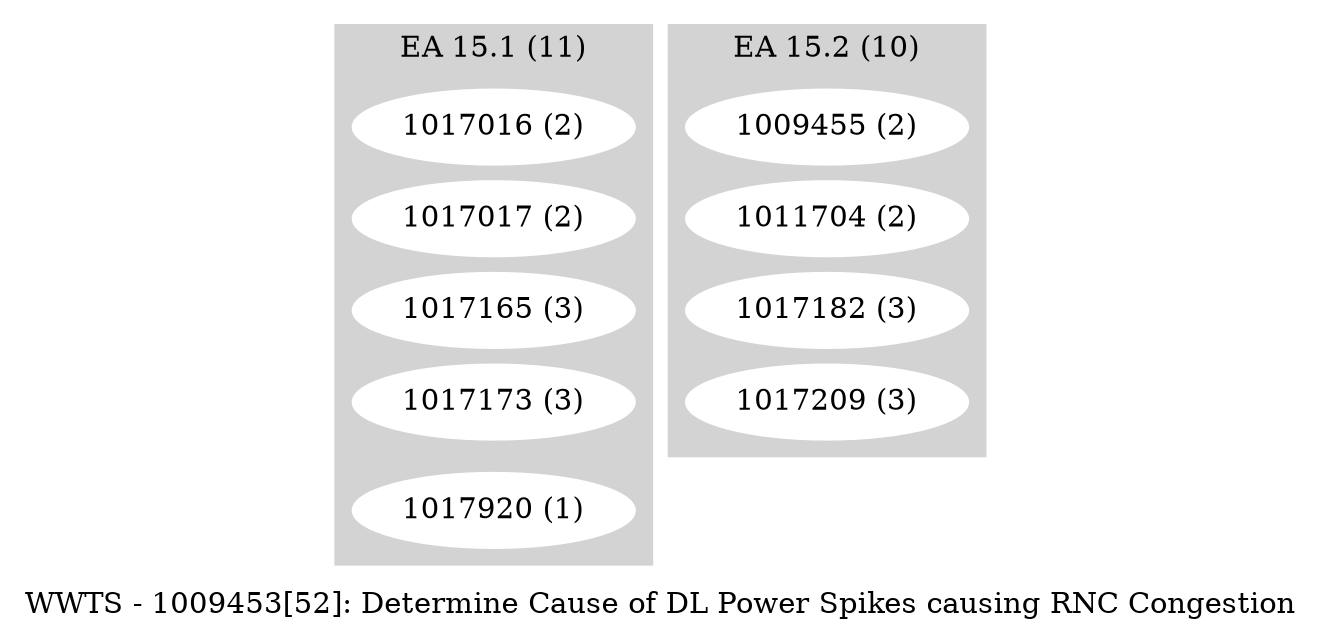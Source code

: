 digraph G {
    label = "WWTS - 1009453[52]: Determine Cause of DL Power Spikes causing RNC Congestion";
    ranksep = .1
    subgraph cluster_1 {
        style=filled;
        color=lightgrey;
        node [style=filled,color=white];
        "1017016 (2)" ->       
        "1017017 (2)" ->       
        "1017165 (3)" ->       
        "1017173 (3)" ->       
        "1017920 (1)"
        [style=invis];
        label = "EA 15.1 (11)";
    }
    subgraph cluster_2 {
        style=filled;
        color=lightgrey;
        node [style=filled,color=white];
        "1009455 (2)" ->       
        "1011704 (2)" ->       
        "1017182 (3)" ->       
        "1017209 (3)"
        [style=invis];
        label = "EA 15.2 (10)";
    }
}
